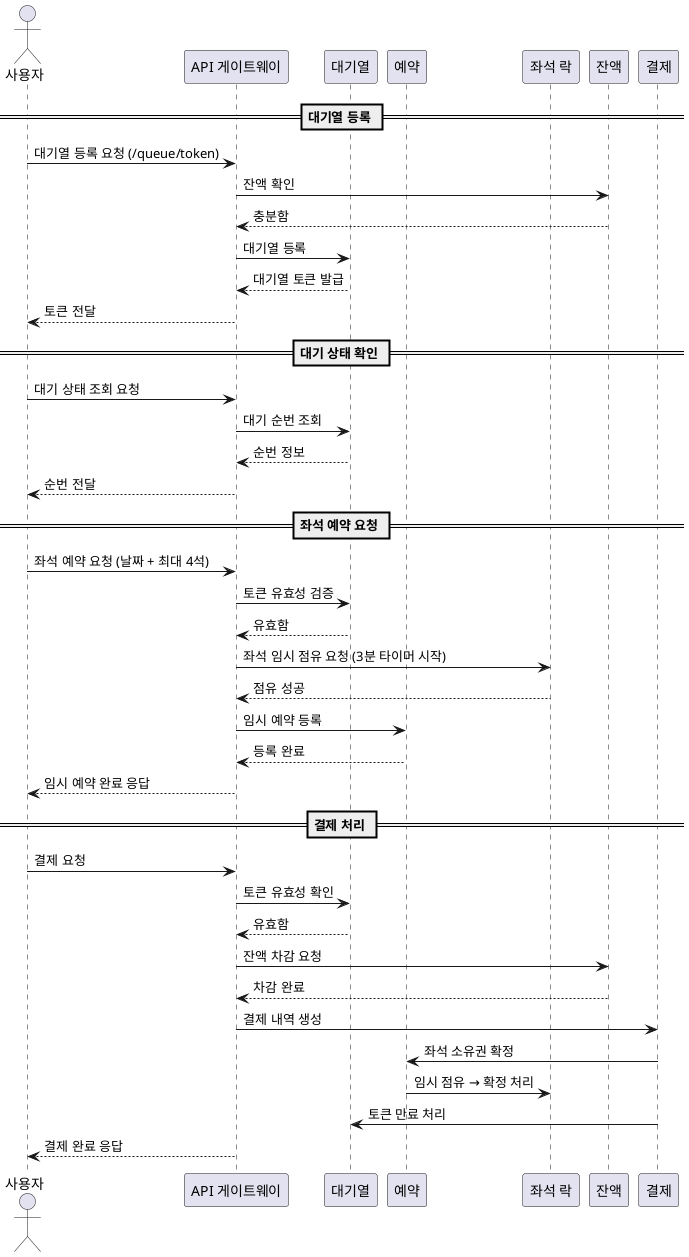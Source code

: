 @startuml
actor 사용자
participant "API 게이트웨이" as API
participant "대기열" as 대기열
participant "예약" as 예약
participant "좌석 락" as 락
participant "잔액" as 잔액
participant "결제" as 결제

== 대기열 등록 ==
사용자 -> API : 대기열 등록 요청 (/queue/token)
API -> 잔액 : 잔액 확인
잔액 --> API : 충분함
API -> 대기열 : 대기열 등록
대기열 --> API : 대기열 토큰 발급
API --> 사용자 : 토큰 전달

== 대기 상태 확인 ==
사용자 -> API : 대기 상태 조회 요청
API -> 대기열 : 대기 순번 조회
대기열 --> API : 순번 정보
API --> 사용자 : 순번 전달

== 좌석 예약 요청 ==
사용자 -> API : 좌석 예약 요청 (날짜 + 최대 4석)
API -> 대기열 : 토큰 유효성 검증
대기열 --> API : 유효함
API -> 락 : 좌석 임시 점유 요청 (3분 타이머 시작)
락 --> API : 점유 성공
API -> 예약 : 임시 예약 등록
예약 --> API : 등록 완료
API --> 사용자 : 임시 예약 완료 응답

== 결제 처리 ==
사용자 -> API : 결제 요청
API -> 대기열 : 토큰 유효성 확인
대기열 --> API : 유효함
API -> 잔액 : 잔액 차감 요청
잔액 --> API : 차감 완료
API -> 결제 : 결제 내역 생성
결제 -> 예약 : 좌석 소유권 확정
예약 -> 락 : 임시 점유 → 확정 처리
결제 -> 대기열 : 토큰 만료 처리
API --> 사용자 : 결제 완료 응답

@enduml